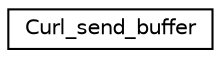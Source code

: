 digraph "Graphical Class Hierarchy"
{
  edge [fontname="Helvetica",fontsize="10",labelfontname="Helvetica",labelfontsize="10"];
  node [fontname="Helvetica",fontsize="10",shape=record];
  rankdir="LR";
  Node0 [label="Curl_send_buffer",height=0.2,width=0.4,color="black", fillcolor="white", style="filled",URL="$struct_curl__send__buffer.html"];
}
